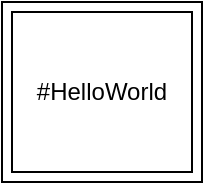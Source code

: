 <mxfile>
    <diagram id="Q9dCot33jnijPpSF1Kv5" name="Page-1">
        <mxGraphModel dx="2576" dy="1636" grid="1" gridSize="10" guides="1" tooltips="1" connect="1" arrows="1" fold="1" page="1" pageScale="1" pageWidth="850" pageHeight="1100" math="0" shadow="0">
            <root>
                <mxCell id="0"/>
                <mxCell id="1" parent="0"/>
                <mxCell id="9" value="#HelloWorld" style="shape=ext;margin=3;double=1;whiteSpace=wrap;html=1;align=center;" parent="1" vertex="1">
                    <mxGeometry x="-70" y="-50" width="100" height="90" as="geometry"/>
                </mxCell>
            </root>
        </mxGraphModel>
    </diagram>
</mxfile>